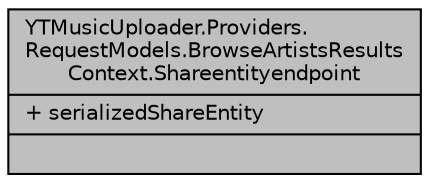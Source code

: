 digraph "YTMusicUploader.Providers.RequestModels.BrowseArtistsResultsContext.Shareentityendpoint"
{
 // LATEX_PDF_SIZE
  edge [fontname="Helvetica",fontsize="10",labelfontname="Helvetica",labelfontsize="10"];
  node [fontname="Helvetica",fontsize="10",shape=record];
  Node1 [label="{YTMusicUploader.Providers.\lRequestModels.BrowseArtistsResults\lContext.Shareentityendpoint\n|+ serializedShareEntity\l|}",height=0.2,width=0.4,color="black", fillcolor="grey75", style="filled", fontcolor="black",tooltip=" "];
}
